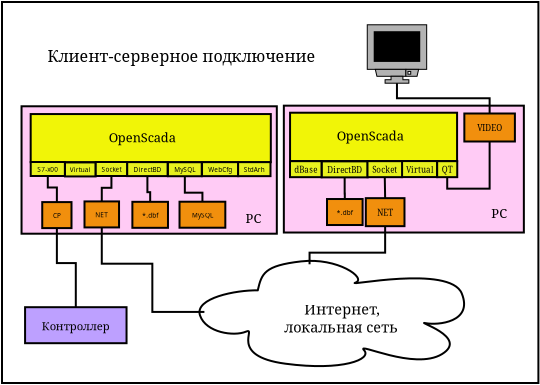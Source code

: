<?xml version="1.0" encoding="UTF-8"?>
<dia:diagram xmlns:dia="http://www.lysator.liu.se/~alla/dia/">
  <dia:layer name="Тло" visible="true">
    <dia:group>
      <dia:object type="Standard - Box" version="0" id="O0">
        <dia:attribute name="obj_pos">
          <dia:point val="0.152,0.099"/>
        </dia:attribute>
        <dia:attribute name="obj_bb">
          <dia:rectangle val="0.102,0.049;27.022,19.199"/>
        </dia:attribute>
        <dia:attribute name="elem_corner">
          <dia:point val="0.152,0.099"/>
        </dia:attribute>
        <dia:attribute name="elem_width">
          <dia:real val="26.82"/>
        </dia:attribute>
        <dia:attribute name="elem_height">
          <dia:real val="19.05"/>
        </dia:attribute>
        <dia:attribute name="show_background">
          <dia:boolean val="true"/>
        </dia:attribute>
      </dia:object>
      <dia:object type="Network - General Monitor (With Stand)" version="0" id="O1">
        <dia:attribute name="obj_pos">
          <dia:point val="18.415,1.238"/>
        </dia:attribute>
        <dia:attribute name="obj_bb">
          <dia:rectangle val="18.39,1.213;21.411,5.058"/>
        </dia:attribute>
        <dia:attribute name="elem_corner">
          <dia:point val="18.415,1.238"/>
        </dia:attribute>
        <dia:attribute name="elem_width">
          <dia:real val="2.971"/>
        </dia:attribute>
        <dia:attribute name="elem_height">
          <dia:real val="2.921"/>
        </dia:attribute>
        <dia:attribute name="show_background">
          <dia:boolean val="true"/>
        </dia:attribute>
        <dia:attribute name="flip_horizontal">
          <dia:boolean val="false"/>
        </dia:attribute>
        <dia:attribute name="flip_vertical">
          <dia:boolean val="false"/>
        </dia:attribute>
        <dia:attribute name="padding">
          <dia:real val="0.354"/>
        </dia:attribute>
        <dia:attribute name="text">
          <dia:composite type="text">
            <dia:attribute name="string">
              <dia:string>##</dia:string>
            </dia:attribute>
            <dia:attribute name="font">
              <dia:font name="Courier"/>
            </dia:attribute>
            <dia:attribute name="height">
              <dia:real val="0.8"/>
            </dia:attribute>
            <dia:attribute name="pos">
              <dia:point val="19.9,4.892"/>
            </dia:attribute>
            <dia:attribute name="color">
              <dia:color val="#000000"/>
            </dia:attribute>
            <dia:attribute name="alignment">
              <dia:enum val="1"/>
            </dia:attribute>
          </dia:composite>
        </dia:attribute>
      </dia:object>
      <dia:object type="Network - Cloud" version="0" id="O2">
        <dia:attribute name="obj_pos">
          <dia:point val="10.025,13.041"/>
        </dia:attribute>
        <dia:attribute name="obj_bb">
          <dia:rectangle val="10.025,13.041;23.257,18.305"/>
        </dia:attribute>
        <dia:attribute name="elem_corner">
          <dia:point val="10.025,13.041"/>
        </dia:attribute>
        <dia:attribute name="elem_width">
          <dia:real val="13.232"/>
        </dia:attribute>
        <dia:attribute name="elem_height">
          <dia:real val="5.264"/>
        </dia:attribute>
        <dia:attribute name="inner_color">
          <dia:color val="#fff9d3"/>
        </dia:attribute>
        <dia:attribute name="show_background">
          <dia:boolean val="true"/>
        </dia:attribute>
        <dia:attribute name="flip_horizontal">
          <dia:boolean val="false"/>
        </dia:attribute>
        <dia:attribute name="flip_vertical">
          <dia:boolean val="false"/>
        </dia:attribute>
        <dia:attribute name="padding">
          <dia:real val="0.354"/>
        </dia:attribute>
        <dia:attribute name="text">
          <dia:composite type="text">
            <dia:attribute name="string">
              <dia:string>#Интернет,
локальная сеть#</dia:string>
            </dia:attribute>
            <dia:attribute name="font">
              <dia:font name="Times-Roman"/>
            </dia:attribute>
            <dia:attribute name="height">
              <dia:real val="0.9"/>
            </dia:attribute>
            <dia:attribute name="pos">
              <dia:point val="16.996,15.558"/>
            </dia:attribute>
            <dia:attribute name="color">
              <dia:color val="#000000"/>
            </dia:attribute>
            <dia:attribute name="alignment">
              <dia:enum val="1"/>
            </dia:attribute>
          </dia:composite>
        </dia:attribute>
      </dia:object>
      <dia:object type="Flowchart - Box" version="0" id="O3">
        <dia:attribute name="obj_pos">
          <dia:point val="1.306,15.359"/>
        </dia:attribute>
        <dia:attribute name="obj_bb">
          <dia:rectangle val="1.256,15.309;6.429,17.209"/>
        </dia:attribute>
        <dia:attribute name="elem_corner">
          <dia:point val="1.306,15.359"/>
        </dia:attribute>
        <dia:attribute name="elem_width">
          <dia:real val="5.073"/>
        </dia:attribute>
        <dia:attribute name="elem_height">
          <dia:real val="1.8"/>
        </dia:attribute>
        <dia:attribute name="inner_color">
          <dia:color val="#bda0ff"/>
        </dia:attribute>
        <dia:attribute name="show_background">
          <dia:boolean val="true"/>
        </dia:attribute>
        <dia:attribute name="padding">
          <dia:real val="0.5"/>
        </dia:attribute>
        <dia:attribute name="text">
          <dia:composite type="text">
            <dia:attribute name="string">
              <dia:string>#Контроллер#</dia:string>
            </dia:attribute>
            <dia:attribute name="font">
              <dia:font name="Times-Roman"/>
            </dia:attribute>
            <dia:attribute name="height">
              <dia:real val="0.7"/>
            </dia:attribute>
            <dia:attribute name="pos">
              <dia:point val="3.842,16.448"/>
            </dia:attribute>
            <dia:attribute name="color">
              <dia:color val="#000000"/>
            </dia:attribute>
            <dia:attribute name="alignment">
              <dia:enum val="1"/>
            </dia:attribute>
          </dia:composite>
        </dia:attribute>
      </dia:object>
      <dia:group>
        <dia:object type="Standard - Box" version="0" id="O4">
          <dia:attribute name="obj_pos">
            <dia:point val="14.244,5.282"/>
          </dia:attribute>
          <dia:attribute name="obj_bb">
            <dia:rectangle val="14.194,5.232;26.294,11.674"/>
          </dia:attribute>
          <dia:attribute name="elem_corner">
            <dia:point val="14.244,5.282"/>
          </dia:attribute>
          <dia:attribute name="elem_width">
            <dia:real val="12.001"/>
          </dia:attribute>
          <dia:attribute name="elem_height">
            <dia:real val="6.343"/>
          </dia:attribute>
          <dia:attribute name="inner_color">
            <dia:color val="#ffcbf5"/>
          </dia:attribute>
          <dia:attribute name="show_background">
            <dia:boolean val="true"/>
          </dia:attribute>
        </dia:object>
        <dia:object type="Standard - Box" version="0" id="O5">
          <dia:attribute name="obj_pos">
            <dia:point val="14.555,5.635"/>
          </dia:attribute>
          <dia:attribute name="obj_bb">
            <dia:rectangle val="14.505,5.585;22.956,8.103"/>
          </dia:attribute>
          <dia:attribute name="elem_corner">
            <dia:point val="14.555,5.635"/>
          </dia:attribute>
          <dia:attribute name="elem_width">
            <dia:real val="8.351"/>
          </dia:attribute>
          <dia:attribute name="elem_height">
            <dia:real val="2.418"/>
          </dia:attribute>
          <dia:attribute name="inner_color">
            <dia:color val="#f1f507"/>
          </dia:attribute>
          <dia:attribute name="show_background">
            <dia:boolean val="true"/>
          </dia:attribute>
        </dia:object>
        <dia:object type="Standard - Text" version="0" id="O6">
          <dia:attribute name="obj_pos">
            <dia:point val="25.009,10.903"/>
          </dia:attribute>
          <dia:attribute name="obj_bb">
            <dia:rectangle val="24.499,10.288;25.52,11.088"/>
          </dia:attribute>
          <dia:attribute name="text">
            <dia:composite type="text">
              <dia:attribute name="string">
                <dia:string>#PC#</dia:string>
              </dia:attribute>
              <dia:attribute name="font">
                <dia:font name="Times-Roman"/>
              </dia:attribute>
              <dia:attribute name="height">
                <dia:real val="0.8"/>
              </dia:attribute>
              <dia:attribute name="pos">
                <dia:point val="25.009,10.903"/>
              </dia:attribute>
              <dia:attribute name="color">
                <dia:color val="#000000"/>
              </dia:attribute>
              <dia:attribute name="alignment">
                <dia:enum val="1"/>
              </dia:attribute>
            </dia:composite>
          </dia:attribute>
        </dia:object>
        <dia:object type="Flowchart - Box" version="0" id="O7">
          <dia:attribute name="obj_pos">
            <dia:point val="20.137,8.053"/>
          </dia:attribute>
          <dia:attribute name="obj_bb">
            <dia:rectangle val="20.087,8.003;21.961,8.903"/>
          </dia:attribute>
          <dia:attribute name="elem_corner">
            <dia:point val="20.137,8.053"/>
          </dia:attribute>
          <dia:attribute name="elem_width">
            <dia:real val="1.774"/>
          </dia:attribute>
          <dia:attribute name="elem_height">
            <dia:real val="0.8"/>
          </dia:attribute>
          <dia:attribute name="inner_color">
            <dia:color val="#e7f11f"/>
          </dia:attribute>
          <dia:attribute name="show_background">
            <dia:boolean val="true"/>
          </dia:attribute>
          <dia:attribute name="padding">
            <dia:real val="0.1"/>
          </dia:attribute>
          <dia:attribute name="text">
            <dia:composite type="text">
              <dia:attribute name="string">
                <dia:string>#Virtual#</dia:string>
              </dia:attribute>
              <dia:attribute name="font">
                <dia:font name="Times-Roman"/>
              </dia:attribute>
              <dia:attribute name="height">
                <dia:real val="0.5"/>
              </dia:attribute>
              <dia:attribute name="pos">
                <dia:point val="21.024,8.587"/>
              </dia:attribute>
              <dia:attribute name="color">
                <dia:color val="#000000"/>
              </dia:attribute>
              <dia:attribute name="alignment">
                <dia:enum val="1"/>
              </dia:attribute>
            </dia:composite>
          </dia:attribute>
        </dia:object>
        <dia:object type="Flowchart - Box" version="0" id="O8">
          <dia:attribute name="obj_pos">
            <dia:point val="16.134,8.067"/>
          </dia:attribute>
          <dia:attribute name="obj_bb">
            <dia:rectangle val="16.084,8.017;18.486,8.917"/>
          </dia:attribute>
          <dia:attribute name="elem_corner">
            <dia:point val="16.134,8.067"/>
          </dia:attribute>
          <dia:attribute name="elem_width">
            <dia:real val="2.302"/>
          </dia:attribute>
          <dia:attribute name="elem_height">
            <dia:real val="0.8"/>
          </dia:attribute>
          <dia:attribute name="inner_color">
            <dia:color val="#e7f11f"/>
          </dia:attribute>
          <dia:attribute name="show_background">
            <dia:boolean val="true"/>
          </dia:attribute>
          <dia:attribute name="padding">
            <dia:real val="0.1"/>
          </dia:attribute>
          <dia:attribute name="text">
            <dia:composite type="text">
              <dia:attribute name="string">
                <dia:string>#DirectBD#</dia:string>
              </dia:attribute>
              <dia:attribute name="font">
                <dia:font name="Times-Roman"/>
              </dia:attribute>
              <dia:attribute name="height">
                <dia:real val="0.5"/>
              </dia:attribute>
              <dia:attribute name="pos">
                <dia:point val="17.285,8.601"/>
              </dia:attribute>
              <dia:attribute name="color">
                <dia:color val="#000000"/>
              </dia:attribute>
              <dia:attribute name="alignment">
                <dia:enum val="1"/>
              </dia:attribute>
            </dia:composite>
          </dia:attribute>
        </dia:object>
        <dia:object type="Flowchart - Box" version="0" id="O9">
          <dia:attribute name="obj_pos">
            <dia:point val="14.552,8.057"/>
          </dia:attribute>
          <dia:attribute name="obj_bb">
            <dia:rectangle val="14.502,8.007;16.178,8.907"/>
          </dia:attribute>
          <dia:attribute name="elem_corner">
            <dia:point val="14.552,8.057"/>
          </dia:attribute>
          <dia:attribute name="elem_width">
            <dia:real val="1.576"/>
          </dia:attribute>
          <dia:attribute name="elem_height">
            <dia:real val="0.8"/>
          </dia:attribute>
          <dia:attribute name="inner_color">
            <dia:color val="#e7f11f"/>
          </dia:attribute>
          <dia:attribute name="show_background">
            <dia:boolean val="true"/>
          </dia:attribute>
          <dia:attribute name="padding">
            <dia:real val="0.1"/>
          </dia:attribute>
          <dia:attribute name="text">
            <dia:composite type="text">
              <dia:attribute name="string">
                <dia:string>#dBase#</dia:string>
              </dia:attribute>
              <dia:attribute name="font">
                <dia:font name="Times-Roman"/>
              </dia:attribute>
              <dia:attribute name="height">
                <dia:real val="0.5"/>
              </dia:attribute>
              <dia:attribute name="pos">
                <dia:point val="15.34,8.592"/>
              </dia:attribute>
              <dia:attribute name="color">
                <dia:color val="#000000"/>
              </dia:attribute>
              <dia:attribute name="alignment">
                <dia:enum val="1"/>
              </dia:attribute>
            </dia:composite>
          </dia:attribute>
        </dia:object>
        <dia:object type="Flowchart - Box" version="0" id="O10">
          <dia:attribute name="obj_pos">
            <dia:point val="18.426,8.057"/>
          </dia:attribute>
          <dia:attribute name="obj_bb">
            <dia:rectangle val="18.376,8.007;20.206,8.907"/>
          </dia:attribute>
          <dia:attribute name="elem_corner">
            <dia:point val="18.426,8.057"/>
          </dia:attribute>
          <dia:attribute name="elem_width">
            <dia:real val="1.73"/>
          </dia:attribute>
          <dia:attribute name="elem_height">
            <dia:real val="0.8"/>
          </dia:attribute>
          <dia:attribute name="inner_color">
            <dia:color val="#e7f11f"/>
          </dia:attribute>
          <dia:attribute name="show_background">
            <dia:boolean val="true"/>
          </dia:attribute>
          <dia:attribute name="padding">
            <dia:real val="0.1"/>
          </dia:attribute>
          <dia:attribute name="text">
            <dia:composite type="text">
              <dia:attribute name="string">
                <dia:string>#Socket#</dia:string>
              </dia:attribute>
              <dia:attribute name="font">
                <dia:font name="Times-Roman"/>
              </dia:attribute>
              <dia:attribute name="height">
                <dia:real val="0.5"/>
              </dia:attribute>
              <dia:attribute name="pos">
                <dia:point val="19.291,8.592"/>
              </dia:attribute>
              <dia:attribute name="color">
                <dia:color val="#000000"/>
              </dia:attribute>
              <dia:attribute name="alignment">
                <dia:enum val="1"/>
              </dia:attribute>
            </dia:composite>
          </dia:attribute>
        </dia:object>
        <dia:object type="Flowchart - Box" version="0" id="O11">
          <dia:attribute name="obj_pos">
            <dia:point val="18.342,9.907"/>
          </dia:attribute>
          <dia:attribute name="obj_bb">
            <dia:rectangle val="18.292,9.857;20.326,11.357"/>
          </dia:attribute>
          <dia:attribute name="elem_corner">
            <dia:point val="18.342,9.907"/>
          </dia:attribute>
          <dia:attribute name="elem_width">
            <dia:real val="1.934"/>
          </dia:attribute>
          <dia:attribute name="elem_height">
            <dia:real val="1.4"/>
          </dia:attribute>
          <dia:attribute name="inner_color">
            <dia:color val="#f18f0d"/>
          </dia:attribute>
          <dia:attribute name="show_background">
            <dia:boolean val="true"/>
          </dia:attribute>
          <dia:attribute name="padding">
            <dia:real val="0.4"/>
          </dia:attribute>
          <dia:attribute name="text">
            <dia:composite type="text">
              <dia:attribute name="string">
                <dia:string>#NET#</dia:string>
              </dia:attribute>
              <dia:attribute name="font">
                <dia:font name="Times-Roman"/>
              </dia:attribute>
              <dia:attribute name="height">
                <dia:real val="0.5"/>
              </dia:attribute>
              <dia:attribute name="pos">
                <dia:point val="19.309,10.742"/>
              </dia:attribute>
              <dia:attribute name="color">
                <dia:color val="#000000"/>
              </dia:attribute>
              <dia:attribute name="alignment">
                <dia:enum val="1"/>
              </dia:attribute>
            </dia:composite>
          </dia:attribute>
        </dia:object>
        <dia:object type="Standard - Line" version="0" id="O12">
          <dia:attribute name="obj_pos">
            <dia:point val="19.291,8.857"/>
          </dia:attribute>
          <dia:attribute name="obj_bb">
            <dia:rectangle val="19.24,8.807;19.36,9.958"/>
          </dia:attribute>
          <dia:attribute name="conn_endpoints">
            <dia:point val="19.291,8.857"/>
            <dia:point val="19.309,9.907"/>
          </dia:attribute>
          <dia:attribute name="numcp">
            <dia:int val="1"/>
          </dia:attribute>
          <dia:connections>
            <dia:connection handle="0" to="O10" connection="13"/>
            <dia:connection handle="1" to="O11" connection="2"/>
          </dia:connections>
        </dia:object>
        <dia:object type="Standard - Text" version="0" id="O13">
          <dia:attribute name="obj_pos">
            <dia:point val="18.565,7.018"/>
          </dia:attribute>
          <dia:attribute name="obj_bb">
            <dia:rectangle val="16.629,6.403;20.501,7.203"/>
          </dia:attribute>
          <dia:attribute name="text">
            <dia:composite type="text">
              <dia:attribute name="string">
                <dia:string>#OpenScada#</dia:string>
              </dia:attribute>
              <dia:attribute name="font">
                <dia:font name="Times-Roman"/>
              </dia:attribute>
              <dia:attribute name="height">
                <dia:real val="0.8"/>
              </dia:attribute>
              <dia:attribute name="pos">
                <dia:point val="18.565,7.018"/>
              </dia:attribute>
              <dia:attribute name="color">
                <dia:color val="#000000"/>
              </dia:attribute>
              <dia:attribute name="alignment">
                <dia:enum val="1"/>
              </dia:attribute>
            </dia:composite>
          </dia:attribute>
        </dia:object>
        <dia:object type="Flowchart - Box" version="0" id="O14">
          <dia:attribute name="obj_pos">
            <dia:point val="21.91,8.057"/>
          </dia:attribute>
          <dia:attribute name="obj_bb">
            <dia:rectangle val="21.86,8.007;22.965,8.907"/>
          </dia:attribute>
          <dia:attribute name="elem_corner">
            <dia:point val="21.91,8.057"/>
          </dia:attribute>
          <dia:attribute name="elem_width">
            <dia:real val="1.004"/>
          </dia:attribute>
          <dia:attribute name="elem_height">
            <dia:real val="0.8"/>
          </dia:attribute>
          <dia:attribute name="inner_color">
            <dia:color val="#e7f11f"/>
          </dia:attribute>
          <dia:attribute name="show_background">
            <dia:boolean val="true"/>
          </dia:attribute>
          <dia:attribute name="padding">
            <dia:real val="0.1"/>
          </dia:attribute>
          <dia:attribute name="text">
            <dia:composite type="text">
              <dia:attribute name="string">
                <dia:string>#QT#</dia:string>
              </dia:attribute>
              <dia:attribute name="font">
                <dia:font name="Times-Roman"/>
              </dia:attribute>
              <dia:attribute name="height">
                <dia:real val="0.5"/>
              </dia:attribute>
              <dia:attribute name="pos">
                <dia:point val="22.413,8.591"/>
              </dia:attribute>
              <dia:attribute name="color">
                <dia:color val="#000000"/>
              </dia:attribute>
              <dia:attribute name="alignment">
                <dia:enum val="1"/>
              </dia:attribute>
            </dia:composite>
          </dia:attribute>
        </dia:object>
        <dia:object type="Flowchart - Box" version="0" id="O15">
          <dia:attribute name="obj_pos">
            <dia:point val="23.269,5.674"/>
          </dia:attribute>
          <dia:attribute name="obj_bb">
            <dia:rectangle val="23.219,5.624;25.847,7.124"/>
          </dia:attribute>
          <dia:attribute name="elem_corner">
            <dia:point val="23.269,5.674"/>
          </dia:attribute>
          <dia:attribute name="elem_width">
            <dia:real val="2.528"/>
          </dia:attribute>
          <dia:attribute name="elem_height">
            <dia:real val="1.4"/>
          </dia:attribute>
          <dia:attribute name="inner_color">
            <dia:color val="#f18f0d"/>
          </dia:attribute>
          <dia:attribute name="show_background">
            <dia:boolean val="true"/>
          </dia:attribute>
          <dia:attribute name="padding">
            <dia:real val="0.4"/>
          </dia:attribute>
          <dia:attribute name="text">
            <dia:composite type="text">
              <dia:attribute name="string">
                <dia:string>#VIDEO#</dia:string>
              </dia:attribute>
              <dia:attribute name="font">
                <dia:font name="Times-Roman"/>
              </dia:attribute>
              <dia:attribute name="height">
                <dia:real val="0.5"/>
              </dia:attribute>
              <dia:attribute name="pos">
                <dia:point val="24.533,6.509"/>
              </dia:attribute>
              <dia:attribute name="color">
                <dia:color val="#000000"/>
              </dia:attribute>
              <dia:attribute name="alignment">
                <dia:enum val="1"/>
              </dia:attribute>
            </dia:composite>
          </dia:attribute>
        </dia:object>
        <dia:object type="Standard - ZigZagLine" version="0" id="O16">
          <dia:attribute name="obj_pos">
            <dia:point val="22.413,8.857"/>
          </dia:attribute>
          <dia:attribute name="obj_bb">
            <dia:rectangle val="22.363,7.024;24.583,9.482"/>
          </dia:attribute>
          <dia:attribute name="orth_points">
            <dia:point val="22.413,8.857"/>
            <dia:point val="22.413,9.432"/>
            <dia:point val="24.533,9.432"/>
            <dia:point val="24.533,7.074"/>
          </dia:attribute>
          <dia:attribute name="orth_orient">
            <dia:enum val="1"/>
            <dia:enum val="0"/>
            <dia:enum val="1"/>
          </dia:attribute>
          <dia:connections>
            <dia:connection handle="0" to="O14" connection="13"/>
          </dia:connections>
        </dia:object>
        <dia:object type="Flowchart - Box" version="0" id="O17">
          <dia:attribute name="obj_pos">
            <dia:point val="16.402,9.95"/>
          </dia:attribute>
          <dia:attribute name="obj_bb">
            <dia:rectangle val="16.352,9.9;18.232,11.3"/>
          </dia:attribute>
          <dia:attribute name="elem_corner">
            <dia:point val="16.402,9.95"/>
          </dia:attribute>
          <dia:attribute name="elem_width">
            <dia:real val="1.78"/>
          </dia:attribute>
          <dia:attribute name="elem_height">
            <dia:real val="1.3"/>
          </dia:attribute>
          <dia:attribute name="inner_color">
            <dia:color val="#f18f0d"/>
          </dia:attribute>
          <dia:attribute name="show_background">
            <dia:boolean val="true"/>
          </dia:attribute>
          <dia:attribute name="padding">
            <dia:real val="0.4"/>
          </dia:attribute>
          <dia:attribute name="text">
            <dia:composite type="text">
              <dia:attribute name="string">
                <dia:string>#*.dbf#</dia:string>
              </dia:attribute>
              <dia:attribute name="font">
                <dia:font name="Helvetica"/>
              </dia:attribute>
              <dia:attribute name="height">
                <dia:real val="0.4"/>
              </dia:attribute>
              <dia:attribute name="pos">
                <dia:point val="17.292,10.726"/>
              </dia:attribute>
              <dia:attribute name="color">
                <dia:color val="#000000"/>
              </dia:attribute>
              <dia:attribute name="alignment">
                <dia:enum val="1"/>
              </dia:attribute>
            </dia:composite>
          </dia:attribute>
        </dia:object>
        <dia:object type="Standard - ZigZagLine" version="0" id="O18">
          <dia:attribute name="obj_pos">
            <dia:point val="17.285,8.867"/>
          </dia:attribute>
          <dia:attribute name="obj_bb">
            <dia:rectangle val="17.235,8.817;17.342,10.0"/>
          </dia:attribute>
          <dia:attribute name="orth_points">
            <dia:point val="17.285,8.867"/>
            <dia:point val="17.285,9.678"/>
            <dia:point val="17.292,9.678"/>
            <dia:point val="17.292,9.95"/>
          </dia:attribute>
          <dia:attribute name="orth_orient">
            <dia:enum val="1"/>
            <dia:enum val="0"/>
            <dia:enum val="1"/>
          </dia:attribute>
          <dia:connections>
            <dia:connection handle="0" to="O8" connection="13"/>
            <dia:connection handle="1" to="O17" connection="2"/>
          </dia:connections>
        </dia:object>
      </dia:group>
      <dia:object type="Standard - ZigZagLine" version="0" id="O19">
        <dia:attribute name="obj_pos">
          <dia:point val="24.533,5.674"/>
        </dia:attribute>
        <dia:attribute name="obj_bb">
          <dia:rectangle val="19.85,4.109;24.583,5.724"/>
        </dia:attribute>
        <dia:attribute name="orth_points">
          <dia:point val="24.533,5.674"/>
          <dia:point val="24.533,4.912"/>
          <dia:point val="19.9,4.912"/>
          <dia:point val="19.9,4.159"/>
        </dia:attribute>
        <dia:attribute name="orth_orient">
          <dia:enum val="1"/>
          <dia:enum val="0"/>
          <dia:enum val="1"/>
        </dia:attribute>
        <dia:connections>
          <dia:connection handle="1" to="O1" connection="0"/>
        </dia:connections>
      </dia:object>
      <dia:object type="Standard - ZigZagLine" version="0" id="O20">
        <dia:attribute name="obj_pos">
          <dia:point val="19.309,11.307"/>
        </dia:attribute>
        <dia:attribute name="obj_bb">
          <dia:rectangle val="15.48,11.258;19.359,13.263"/>
        </dia:attribute>
        <dia:attribute name="orth_points">
          <dia:point val="19.309,11.307"/>
          <dia:point val="19.309,12.632"/>
          <dia:point val="15.53,12.632"/>
          <dia:point val="15.53,13.213"/>
        </dia:attribute>
        <dia:attribute name="orth_orient">
          <dia:enum val="1"/>
          <dia:enum val="0"/>
          <dia:enum val="1"/>
        </dia:attribute>
        <dia:connections>
          <dia:connection handle="1" to="O2" connection="3"/>
        </dia:connections>
      </dia:object>
      <dia:group>
        <dia:object type="Standard - Box" version="0" id="O21">
          <dia:attribute name="obj_pos">
            <dia:point val="1.129,5.313"/>
          </dia:attribute>
          <dia:attribute name="obj_bb">
            <dia:rectangle val="1.079,5.263;13.943,11.734"/>
          </dia:attribute>
          <dia:attribute name="elem_corner">
            <dia:point val="1.129,5.313"/>
          </dia:attribute>
          <dia:attribute name="elem_width">
            <dia:real val="12.764"/>
          </dia:attribute>
          <dia:attribute name="elem_height">
            <dia:real val="6.371"/>
          </dia:attribute>
          <dia:attribute name="inner_color">
            <dia:color val="#ffcbf5"/>
          </dia:attribute>
          <dia:attribute name="show_background">
            <dia:boolean val="true"/>
          </dia:attribute>
        </dia:object>
        <dia:object type="Standard - Box" version="0" id="O22">
          <dia:attribute name="obj_pos">
            <dia:point val="1.586,5.702"/>
          </dia:attribute>
          <dia:attribute name="obj_bb">
            <dia:rectangle val="1.536,5.652;13.643,8.159"/>
          </dia:attribute>
          <dia:attribute name="elem_corner">
            <dia:point val="1.586,5.702"/>
          </dia:attribute>
          <dia:attribute name="elem_width">
            <dia:real val="12.007"/>
          </dia:attribute>
          <dia:attribute name="elem_height">
            <dia:real val="2.407"/>
          </dia:attribute>
          <dia:attribute name="inner_color">
            <dia:color val="#f1f507"/>
          </dia:attribute>
          <dia:attribute name="show_background">
            <dia:boolean val="true"/>
          </dia:attribute>
        </dia:object>
        <dia:object type="Standard - Text" version="0" id="O23">
          <dia:attribute name="obj_pos">
            <dia:point val="12.725,11.152"/>
          </dia:attribute>
          <dia:attribute name="obj_bb">
            <dia:rectangle val="12.215,10.536;13.236,11.336"/>
          </dia:attribute>
          <dia:attribute name="text">
            <dia:composite type="text">
              <dia:attribute name="string">
                <dia:string>#PC#</dia:string>
              </dia:attribute>
              <dia:attribute name="font">
                <dia:font name="Times-Roman"/>
              </dia:attribute>
              <dia:attribute name="height">
                <dia:real val="0.8"/>
              </dia:attribute>
              <dia:attribute name="pos">
                <dia:point val="12.725,11.152"/>
              </dia:attribute>
              <dia:attribute name="color">
                <dia:color val="#000000"/>
              </dia:attribute>
              <dia:attribute name="alignment">
                <dia:enum val="1"/>
              </dia:attribute>
            </dia:composite>
          </dia:attribute>
        </dia:object>
        <dia:object type="Standard - Text" version="0" id="O24">
          <dia:attribute name="obj_pos">
            <dia:point val="7.162,7.114"/>
          </dia:attribute>
          <dia:attribute name="obj_bb">
            <dia:rectangle val="5.226,6.499;9.098,7.299"/>
          </dia:attribute>
          <dia:attribute name="text">
            <dia:composite type="text">
              <dia:attribute name="string">
                <dia:string>#OpenScada#</dia:string>
              </dia:attribute>
              <dia:attribute name="font">
                <dia:font name="Times-Roman"/>
              </dia:attribute>
              <dia:attribute name="height">
                <dia:real val="0.8"/>
              </dia:attribute>
              <dia:attribute name="pos">
                <dia:point val="7.162,7.114"/>
              </dia:attribute>
              <dia:attribute name="color">
                <dia:color val="#000000"/>
              </dia:attribute>
              <dia:attribute name="alignment">
                <dia:enum val="1"/>
              </dia:attribute>
            </dia:composite>
          </dia:attribute>
        </dia:object>
        <dia:object type="Standard - ZigZagLine" version="0" id="O25">
          <dia:attribute name="obj_pos">
            <dia:point val="5.623,8.799"/>
          </dia:attribute>
          <dia:attribute name="obj_bb">
            <dia:rectangle val="5.091,8.749;5.673,10.12"/>
          </dia:attribute>
          <dia:attribute name="orth_points">
            <dia:point val="5.623,8.799"/>
            <dia:point val="5.623,9.389"/>
            <dia:point val="5.141,9.389"/>
            <dia:point val="5.141,10.07"/>
          </dia:attribute>
          <dia:attribute name="orth_orient">
            <dia:enum val="1"/>
            <dia:enum val="0"/>
            <dia:enum val="1"/>
          </dia:attribute>
          <dia:connections>
            <dia:connection handle="0" to="O32" connection="13"/>
            <dia:connection handle="1" to="O36" connection="2"/>
          </dia:connections>
        </dia:object>
        <dia:object type="Standard - ZigZagLine" version="0" id="O26">
          <dia:attribute name="obj_pos">
            <dia:point val="9.294,8.81"/>
          </dia:attribute>
          <dia:attribute name="obj_bb">
            <dia:rectangle val="9.244,8.76;10.223,10.135"/>
          </dia:attribute>
          <dia:attribute name="orth_points">
            <dia:point val="9.294,8.81"/>
            <dia:point val="9.294,9.633"/>
            <dia:point val="10.173,9.633"/>
            <dia:point val="10.173,10.085"/>
          </dia:attribute>
          <dia:attribute name="orth_orient">
            <dia:enum val="1"/>
            <dia:enum val="0"/>
            <dia:enum val="1"/>
          </dia:attribute>
          <dia:connections>
            <dia:connection handle="0" to="O30" connection="13"/>
            <dia:connection handle="1" to="O35" connection="2"/>
          </dia:connections>
        </dia:object>
        <dia:object type="Standard - ZigZagLine" version="0" id="O27">
          <dia:attribute name="obj_pos">
            <dia:point val="7.422,8.804"/>
          </dia:attribute>
          <dia:attribute name="obj_bb">
            <dia:rectangle val="7.372,8.754;7.611,10.14"/>
          </dia:attribute>
          <dia:attribute name="orth_points">
            <dia:point val="7.422,8.804"/>
            <dia:point val="7.422,9.608"/>
            <dia:point val="7.561,9.608"/>
            <dia:point val="7.561,10.09"/>
          </dia:attribute>
          <dia:attribute name="orth_orient">
            <dia:enum val="1"/>
            <dia:enum val="0"/>
            <dia:enum val="1"/>
          </dia:attribute>
          <dia:connections>
            <dia:connection handle="0" to="O29" connection="13"/>
            <dia:connection handle="1" to="O38" connection="2"/>
          </dia:connections>
        </dia:object>
        <dia:object type="Flowchart - Box" version="0" id="O28">
          <dia:attribute name="obj_pos">
            <dia:point val="3.302,8.12"/>
          </dia:attribute>
          <dia:attribute name="obj_bb">
            <dia:rectangle val="3.252,8.07;4.884,8.87"/>
          </dia:attribute>
          <dia:attribute name="elem_corner">
            <dia:point val="3.302,8.12"/>
          </dia:attribute>
          <dia:attribute name="elem_width">
            <dia:real val="1.532"/>
          </dia:attribute>
          <dia:attribute name="elem_height">
            <dia:real val="0.7"/>
          </dia:attribute>
          <dia:attribute name="inner_color">
            <dia:color val="#e7f11f"/>
          </dia:attribute>
          <dia:attribute name="show_background">
            <dia:boolean val="true"/>
          </dia:attribute>
          <dia:attribute name="padding">
            <dia:real val="0.1"/>
          </dia:attribute>
          <dia:attribute name="text">
            <dia:composite type="text">
              <dia:attribute name="string">
                <dia:string>#Virtual#</dia:string>
              </dia:attribute>
              <dia:attribute name="font">
                <dia:font name="Helvetica"/>
              </dia:attribute>
              <dia:attribute name="height">
                <dia:real val="0.4"/>
              </dia:attribute>
              <dia:attribute name="pos">
                <dia:point val="4.068,8.596"/>
              </dia:attribute>
              <dia:attribute name="color">
                <dia:color val="#000000"/>
              </dia:attribute>
              <dia:attribute name="alignment">
                <dia:enum val="1"/>
              </dia:attribute>
            </dia:composite>
          </dia:attribute>
        </dia:object>
        <dia:object type="Flowchart - Box" version="0" id="O29">
          <dia:attribute name="obj_pos">
            <dia:point val="6.409,8.104"/>
          </dia:attribute>
          <dia:attribute name="obj_bb">
            <dia:rectangle val="6.359,8.054;8.484,8.854"/>
          </dia:attribute>
          <dia:attribute name="elem_corner">
            <dia:point val="6.409,8.104"/>
          </dia:attribute>
          <dia:attribute name="elem_width">
            <dia:real val="2.025"/>
          </dia:attribute>
          <dia:attribute name="elem_height">
            <dia:real val="0.7"/>
          </dia:attribute>
          <dia:attribute name="inner_color">
            <dia:color val="#e7f11f"/>
          </dia:attribute>
          <dia:attribute name="show_background">
            <dia:boolean val="true"/>
          </dia:attribute>
          <dia:attribute name="padding">
            <dia:real val="0.1"/>
          </dia:attribute>
          <dia:attribute name="text">
            <dia:composite type="text">
              <dia:attribute name="string">
                <dia:string>#DirectBD#</dia:string>
              </dia:attribute>
              <dia:attribute name="font">
                <dia:font name="Helvetica"/>
              </dia:attribute>
              <dia:attribute name="height">
                <dia:real val="0.4"/>
              </dia:attribute>
              <dia:attribute name="pos">
                <dia:point val="7.422,8.58"/>
              </dia:attribute>
              <dia:attribute name="color">
                <dia:color val="#000000"/>
              </dia:attribute>
              <dia:attribute name="alignment">
                <dia:enum val="1"/>
              </dia:attribute>
            </dia:composite>
          </dia:attribute>
        </dia:object>
        <dia:object type="Flowchart - Box" version="0" id="O30">
          <dia:attribute name="obj_pos">
            <dia:point val="8.449,8.11"/>
          </dia:attribute>
          <dia:attribute name="obj_bb">
            <dia:rectangle val="8.399,8.06;10.189,8.86"/>
          </dia:attribute>
          <dia:attribute name="elem_corner">
            <dia:point val="8.449,8.11"/>
          </dia:attribute>
          <dia:attribute name="elem_width">
            <dia:real val="1.69"/>
          </dia:attribute>
          <dia:attribute name="elem_height">
            <dia:real val="0.7"/>
          </dia:attribute>
          <dia:attribute name="inner_color">
            <dia:color val="#e7f11f"/>
          </dia:attribute>
          <dia:attribute name="show_background">
            <dia:boolean val="true"/>
          </dia:attribute>
          <dia:attribute name="padding">
            <dia:real val="0.1"/>
          </dia:attribute>
          <dia:attribute name="text">
            <dia:composite type="text">
              <dia:attribute name="string">
                <dia:string>#MySQL#</dia:string>
              </dia:attribute>
              <dia:attribute name="font">
                <dia:font name="Helvetica"/>
              </dia:attribute>
              <dia:attribute name="height">
                <dia:real val="0.4"/>
              </dia:attribute>
              <dia:attribute name="pos">
                <dia:point val="9.294,8.586"/>
              </dia:attribute>
              <dia:attribute name="color">
                <dia:color val="#000000"/>
              </dia:attribute>
              <dia:attribute name="alignment">
                <dia:enum val="1"/>
              </dia:attribute>
            </dia:composite>
          </dia:attribute>
        </dia:object>
        <dia:object type="Flowchart - Box" version="0" id="O31">
          <dia:attribute name="obj_pos">
            <dia:point val="1.588,8.099"/>
          </dia:attribute>
          <dia:attribute name="obj_bb">
            <dia:rectangle val="1.538,8.049;3.346,8.849"/>
          </dia:attribute>
          <dia:attribute name="elem_corner">
            <dia:point val="1.588,8.099"/>
          </dia:attribute>
          <dia:attribute name="elem_width">
            <dia:real val="1.708"/>
          </dia:attribute>
          <dia:attribute name="elem_height">
            <dia:real val="0.7"/>
          </dia:attribute>
          <dia:attribute name="inner_color">
            <dia:color val="#e7f11f"/>
          </dia:attribute>
          <dia:attribute name="show_background">
            <dia:boolean val="true"/>
          </dia:attribute>
          <dia:attribute name="padding">
            <dia:real val="0.1"/>
          </dia:attribute>
          <dia:attribute name="text">
            <dia:composite type="text">
              <dia:attribute name="string">
                <dia:string>#S7-x00#</dia:string>
              </dia:attribute>
              <dia:attribute name="font">
                <dia:font name="Helvetica"/>
              </dia:attribute>
              <dia:attribute name="height">
                <dia:real val="0.4"/>
              </dia:attribute>
              <dia:attribute name="pos">
                <dia:point val="2.442,8.575"/>
              </dia:attribute>
              <dia:attribute name="color">
                <dia:color val="#000000"/>
              </dia:attribute>
              <dia:attribute name="alignment">
                <dia:enum val="1"/>
              </dia:attribute>
            </dia:composite>
          </dia:attribute>
        </dia:object>
        <dia:object type="Flowchart - Box" version="0" id="O32">
          <dia:attribute name="obj_pos">
            <dia:point val="4.839,8.099"/>
          </dia:attribute>
          <dia:attribute name="obj_bb">
            <dia:rectangle val="4.789,8.049;6.456,8.849"/>
          </dia:attribute>
          <dia:attribute name="elem_corner">
            <dia:point val="4.839,8.099"/>
          </dia:attribute>
          <dia:attribute name="elem_width">
            <dia:real val="1.567"/>
          </dia:attribute>
          <dia:attribute name="elem_height">
            <dia:real val="0.7"/>
          </dia:attribute>
          <dia:attribute name="inner_color">
            <dia:color val="#e7f11f"/>
          </dia:attribute>
          <dia:attribute name="show_background">
            <dia:boolean val="true"/>
          </dia:attribute>
          <dia:attribute name="padding">
            <dia:real val="0.1"/>
          </dia:attribute>
          <dia:attribute name="text">
            <dia:composite type="text">
              <dia:attribute name="string">
                <dia:string>#Socket#</dia:string>
              </dia:attribute>
              <dia:attribute name="font">
                <dia:font name="Helvetica"/>
              </dia:attribute>
              <dia:attribute name="height">
                <dia:real val="0.4"/>
              </dia:attribute>
              <dia:attribute name="pos">
                <dia:point val="5.623,8.575"/>
              </dia:attribute>
              <dia:attribute name="color">
                <dia:color val="#000000"/>
              </dia:attribute>
              <dia:attribute name="alignment">
                <dia:enum val="1"/>
              </dia:attribute>
            </dia:composite>
          </dia:attribute>
        </dia:object>
        <dia:object type="Flowchart - Box" version="0" id="O33">
          <dia:attribute name="obj_pos">
            <dia:point val="10.153,8.106"/>
          </dia:attribute>
          <dia:attribute name="obj_bb">
            <dia:rectangle val="10.103,8.056;12.017,8.856"/>
          </dia:attribute>
          <dia:attribute name="elem_corner">
            <dia:point val="10.153,8.106"/>
          </dia:attribute>
          <dia:attribute name="elem_width">
            <dia:real val="1.814"/>
          </dia:attribute>
          <dia:attribute name="elem_height">
            <dia:real val="0.7"/>
          </dia:attribute>
          <dia:attribute name="inner_color">
            <dia:color val="#e7f11f"/>
          </dia:attribute>
          <dia:attribute name="show_background">
            <dia:boolean val="true"/>
          </dia:attribute>
          <dia:attribute name="padding">
            <dia:real val="0.1"/>
          </dia:attribute>
          <dia:attribute name="text">
            <dia:composite type="text">
              <dia:attribute name="string">
                <dia:string>#WebCfg#</dia:string>
              </dia:attribute>
              <dia:attribute name="font">
                <dia:font name="Helvetica"/>
              </dia:attribute>
              <dia:attribute name="height">
                <dia:real val="0.4"/>
              </dia:attribute>
              <dia:attribute name="pos">
                <dia:point val="11.06,8.581"/>
              </dia:attribute>
              <dia:attribute name="color">
                <dia:color val="#000000"/>
              </dia:attribute>
              <dia:attribute name="alignment">
                <dia:enum val="1"/>
              </dia:attribute>
            </dia:composite>
          </dia:attribute>
        </dia:object>
        <dia:object type="Flowchart - Box" version="0" id="O34">
          <dia:attribute name="obj_pos">
            <dia:point val="11.957,8.106"/>
          </dia:attribute>
          <dia:attribute name="obj_bb">
            <dia:rectangle val="11.907,8.056;13.627,8.856"/>
          </dia:attribute>
          <dia:attribute name="elem_corner">
            <dia:point val="11.957,8.106"/>
          </dia:attribute>
          <dia:attribute name="elem_width">
            <dia:real val="1.62"/>
          </dia:attribute>
          <dia:attribute name="elem_height">
            <dia:real val="0.7"/>
          </dia:attribute>
          <dia:attribute name="inner_color">
            <dia:color val="#e7f11f"/>
          </dia:attribute>
          <dia:attribute name="show_background">
            <dia:boolean val="true"/>
          </dia:attribute>
          <dia:attribute name="padding">
            <dia:real val="0.1"/>
          </dia:attribute>
          <dia:attribute name="text">
            <dia:composite type="text">
              <dia:attribute name="string">
                <dia:string>#StdArh#</dia:string>
              </dia:attribute>
              <dia:attribute name="font">
                <dia:font name="Helvetica"/>
              </dia:attribute>
              <dia:attribute name="height">
                <dia:real val="0.4"/>
              </dia:attribute>
              <dia:attribute name="pos">
                <dia:point val="12.767,8.582"/>
              </dia:attribute>
              <dia:attribute name="color">
                <dia:color val="#000000"/>
              </dia:attribute>
              <dia:attribute name="alignment">
                <dia:enum val="1"/>
              </dia:attribute>
            </dia:composite>
          </dia:attribute>
        </dia:object>
        <dia:object type="Flowchart - Box" version="0" id="O35">
          <dia:attribute name="obj_pos">
            <dia:point val="9.028,10.085"/>
          </dia:attribute>
          <dia:attribute name="obj_bb">
            <dia:rectangle val="8.978,10.035;11.368,11.435"/>
          </dia:attribute>
          <dia:attribute name="elem_corner">
            <dia:point val="9.028,10.085"/>
          </dia:attribute>
          <dia:attribute name="elem_width">
            <dia:real val="2.29"/>
          </dia:attribute>
          <dia:attribute name="elem_height">
            <dia:real val="1.3"/>
          </dia:attribute>
          <dia:attribute name="inner_color">
            <dia:color val="#f18f0d"/>
          </dia:attribute>
          <dia:attribute name="show_background">
            <dia:boolean val="true"/>
          </dia:attribute>
          <dia:attribute name="padding">
            <dia:real val="0.4"/>
          </dia:attribute>
          <dia:attribute name="text">
            <dia:composite type="text">
              <dia:attribute name="string">
                <dia:string>#MySQL#</dia:string>
              </dia:attribute>
              <dia:attribute name="font">
                <dia:font name="Helvetica"/>
              </dia:attribute>
              <dia:attribute name="height">
                <dia:real val="0.4"/>
              </dia:attribute>
              <dia:attribute name="pos">
                <dia:point val="10.173,10.861"/>
              </dia:attribute>
              <dia:attribute name="color">
                <dia:color val="#000000"/>
              </dia:attribute>
              <dia:attribute name="alignment">
                <dia:enum val="1"/>
              </dia:attribute>
            </dia:composite>
          </dia:attribute>
        </dia:object>
        <dia:object type="Flowchart - Box" version="0" id="O36">
          <dia:attribute name="obj_pos">
            <dia:point val="4.277,10.07"/>
          </dia:attribute>
          <dia:attribute name="obj_bb">
            <dia:rectangle val="4.227,10.02;6.054,11.42"/>
          </dia:attribute>
          <dia:attribute name="elem_corner">
            <dia:point val="4.277,10.07"/>
          </dia:attribute>
          <dia:attribute name="elem_width">
            <dia:real val="1.727"/>
          </dia:attribute>
          <dia:attribute name="elem_height">
            <dia:real val="1.3"/>
          </dia:attribute>
          <dia:attribute name="inner_color">
            <dia:color val="#f18f0d"/>
          </dia:attribute>
          <dia:attribute name="show_background">
            <dia:boolean val="true"/>
          </dia:attribute>
          <dia:attribute name="padding">
            <dia:real val="0.4"/>
          </dia:attribute>
          <dia:attribute name="text">
            <dia:composite type="text">
              <dia:attribute name="string">
                <dia:string>#NET#</dia:string>
              </dia:attribute>
              <dia:attribute name="font">
                <dia:font name="Helvetica"/>
              </dia:attribute>
              <dia:attribute name="height">
                <dia:real val="0.4"/>
              </dia:attribute>
              <dia:attribute name="pos">
                <dia:point val="5.141,10.846"/>
              </dia:attribute>
              <dia:attribute name="color">
                <dia:color val="#000000"/>
              </dia:attribute>
              <dia:attribute name="alignment">
                <dia:enum val="1"/>
              </dia:attribute>
            </dia:composite>
          </dia:attribute>
        </dia:object>
        <dia:object type="Flowchart - Box" version="0" id="O37">
          <dia:attribute name="obj_pos">
            <dia:point val="2.164,10.104"/>
          </dia:attribute>
          <dia:attribute name="obj_bb">
            <dia:rectangle val="2.114,10.054;3.678,11.454"/>
          </dia:attribute>
          <dia:attribute name="elem_corner">
            <dia:point val="2.164,10.104"/>
          </dia:attribute>
          <dia:attribute name="elem_width">
            <dia:real val="1.463"/>
          </dia:attribute>
          <dia:attribute name="elem_height">
            <dia:real val="1.3"/>
          </dia:attribute>
          <dia:attribute name="inner_color">
            <dia:color val="#f18f0d"/>
          </dia:attribute>
          <dia:attribute name="show_background">
            <dia:boolean val="true"/>
          </dia:attribute>
          <dia:attribute name="padding">
            <dia:real val="0.4"/>
          </dia:attribute>
          <dia:attribute name="text">
            <dia:composite type="text">
              <dia:attribute name="string">
                <dia:string>#CP#</dia:string>
              </dia:attribute>
              <dia:attribute name="font">
                <dia:font name="Helvetica"/>
              </dia:attribute>
              <dia:attribute name="height">
                <dia:real val="0.4"/>
              </dia:attribute>
              <dia:attribute name="pos">
                <dia:point val="2.896,10.88"/>
              </dia:attribute>
              <dia:attribute name="color">
                <dia:color val="#000000"/>
              </dia:attribute>
              <dia:attribute name="alignment">
                <dia:enum val="1"/>
              </dia:attribute>
            </dia:composite>
          </dia:attribute>
        </dia:object>
        <dia:object type="Flowchart - Box" version="0" id="O38">
          <dia:attribute name="obj_pos">
            <dia:point val="6.671,10.09"/>
          </dia:attribute>
          <dia:attribute name="obj_bb">
            <dia:rectangle val="6.621,10.04;8.501,11.44"/>
          </dia:attribute>
          <dia:attribute name="elem_corner">
            <dia:point val="6.671,10.09"/>
          </dia:attribute>
          <dia:attribute name="elem_width">
            <dia:real val="1.78"/>
          </dia:attribute>
          <dia:attribute name="elem_height">
            <dia:real val="1.3"/>
          </dia:attribute>
          <dia:attribute name="inner_color">
            <dia:color val="#f18f0d"/>
          </dia:attribute>
          <dia:attribute name="show_background">
            <dia:boolean val="true"/>
          </dia:attribute>
          <dia:attribute name="padding">
            <dia:real val="0.4"/>
          </dia:attribute>
          <dia:attribute name="text">
            <dia:composite type="text">
              <dia:attribute name="string">
                <dia:string>#*.dbf#</dia:string>
              </dia:attribute>
              <dia:attribute name="font">
                <dia:font name="Helvetica"/>
              </dia:attribute>
              <dia:attribute name="height">
                <dia:real val="0.4"/>
              </dia:attribute>
              <dia:attribute name="pos">
                <dia:point val="7.561,10.866"/>
              </dia:attribute>
              <dia:attribute name="color">
                <dia:color val="#000000"/>
              </dia:attribute>
              <dia:attribute name="alignment">
                <dia:enum val="1"/>
              </dia:attribute>
            </dia:composite>
          </dia:attribute>
        </dia:object>
        <dia:object type="Standard - ZigZagLine" version="0" id="O39">
          <dia:attribute name="obj_pos">
            <dia:point val="2.442,8.799"/>
          </dia:attribute>
          <dia:attribute name="obj_bb">
            <dia:rectangle val="2.392,8.749;2.946,10.154"/>
          </dia:attribute>
          <dia:attribute name="orth_points">
            <dia:point val="2.442,8.799"/>
            <dia:point val="2.442,9.374"/>
            <dia:point val="2.896,9.374"/>
            <dia:point val="2.896,10.104"/>
          </dia:attribute>
          <dia:attribute name="orth_orient">
            <dia:enum val="1"/>
            <dia:enum val="0"/>
            <dia:enum val="1"/>
          </dia:attribute>
          <dia:connections>
            <dia:connection handle="0" to="O31" connection="13"/>
            <dia:connection handle="1" to="O37" connection="2"/>
          </dia:connections>
        </dia:object>
      </dia:group>
      <dia:object type="Standard - ZigZagLine" version="0" id="O40">
        <dia:attribute name="obj_pos">
          <dia:point val="2.896,11.404"/>
        </dia:attribute>
        <dia:attribute name="obj_bb">
          <dia:rectangle val="2.846,11.354;3.892,15.409"/>
        </dia:attribute>
        <dia:attribute name="orth_points">
          <dia:point val="2.896,11.404"/>
          <dia:point val="2.896,13.153"/>
          <dia:point val="3.842,13.153"/>
          <dia:point val="3.842,15.359"/>
        </dia:attribute>
        <dia:attribute name="orth_orient">
          <dia:enum val="1"/>
          <dia:enum val="0"/>
          <dia:enum val="1"/>
        </dia:attribute>
        <dia:connections>
          <dia:connection handle="1" to="O3" connection="2"/>
        </dia:connections>
      </dia:object>
      <dia:object type="Standard - ZigZagLine" version="0" id="O41">
        <dia:attribute name="obj_pos">
          <dia:point val="5.141,11.37"/>
        </dia:attribute>
        <dia:attribute name="obj_bb">
          <dia:rectangle val="5.091,11.32;10.322,15.645"/>
        </dia:attribute>
        <dia:attribute name="orth_points">
          <dia:point val="5.141,11.37"/>
          <dia:point val="5.141,13.184"/>
          <dia:point val="7.669,13.184"/>
          <dia:point val="7.669,15.595"/>
          <dia:point val="10.272,15.595"/>
        </dia:attribute>
        <dia:attribute name="orth_orient">
          <dia:enum val="1"/>
          <dia:enum val="0"/>
          <dia:enum val="1"/>
          <dia:enum val="0"/>
        </dia:attribute>
        <dia:connections>
          <dia:connection handle="1" to="O2" connection="0"/>
        </dia:connections>
      </dia:object>
      <dia:object type="Standard - Text" version="0" id="O42">
        <dia:attribute name="obj_pos">
          <dia:point val="9.122,3.099"/>
        </dia:attribute>
        <dia:attribute name="obj_bb">
          <dia:rectangle val="1.466,2.329;16.778,3.329"/>
        </dia:attribute>
        <dia:attribute name="text">
          <dia:composite type="text">
            <dia:attribute name="string">
              <dia:string>#Клиент-серверное подключение#</dia:string>
            </dia:attribute>
            <dia:attribute name="font">
              <dia:font name="Times-Roman"/>
            </dia:attribute>
            <dia:attribute name="height">
              <dia:real val="1"/>
            </dia:attribute>
            <dia:attribute name="pos">
              <dia:point val="9.122,3.099"/>
            </dia:attribute>
            <dia:attribute name="color">
              <dia:color val="#000000"/>
            </dia:attribute>
            <dia:attribute name="alignment">
              <dia:enum val="1"/>
            </dia:attribute>
          </dia:composite>
        </dia:attribute>
      </dia:object>
    </dia:group>
  </dia:layer>
</dia:diagram>
